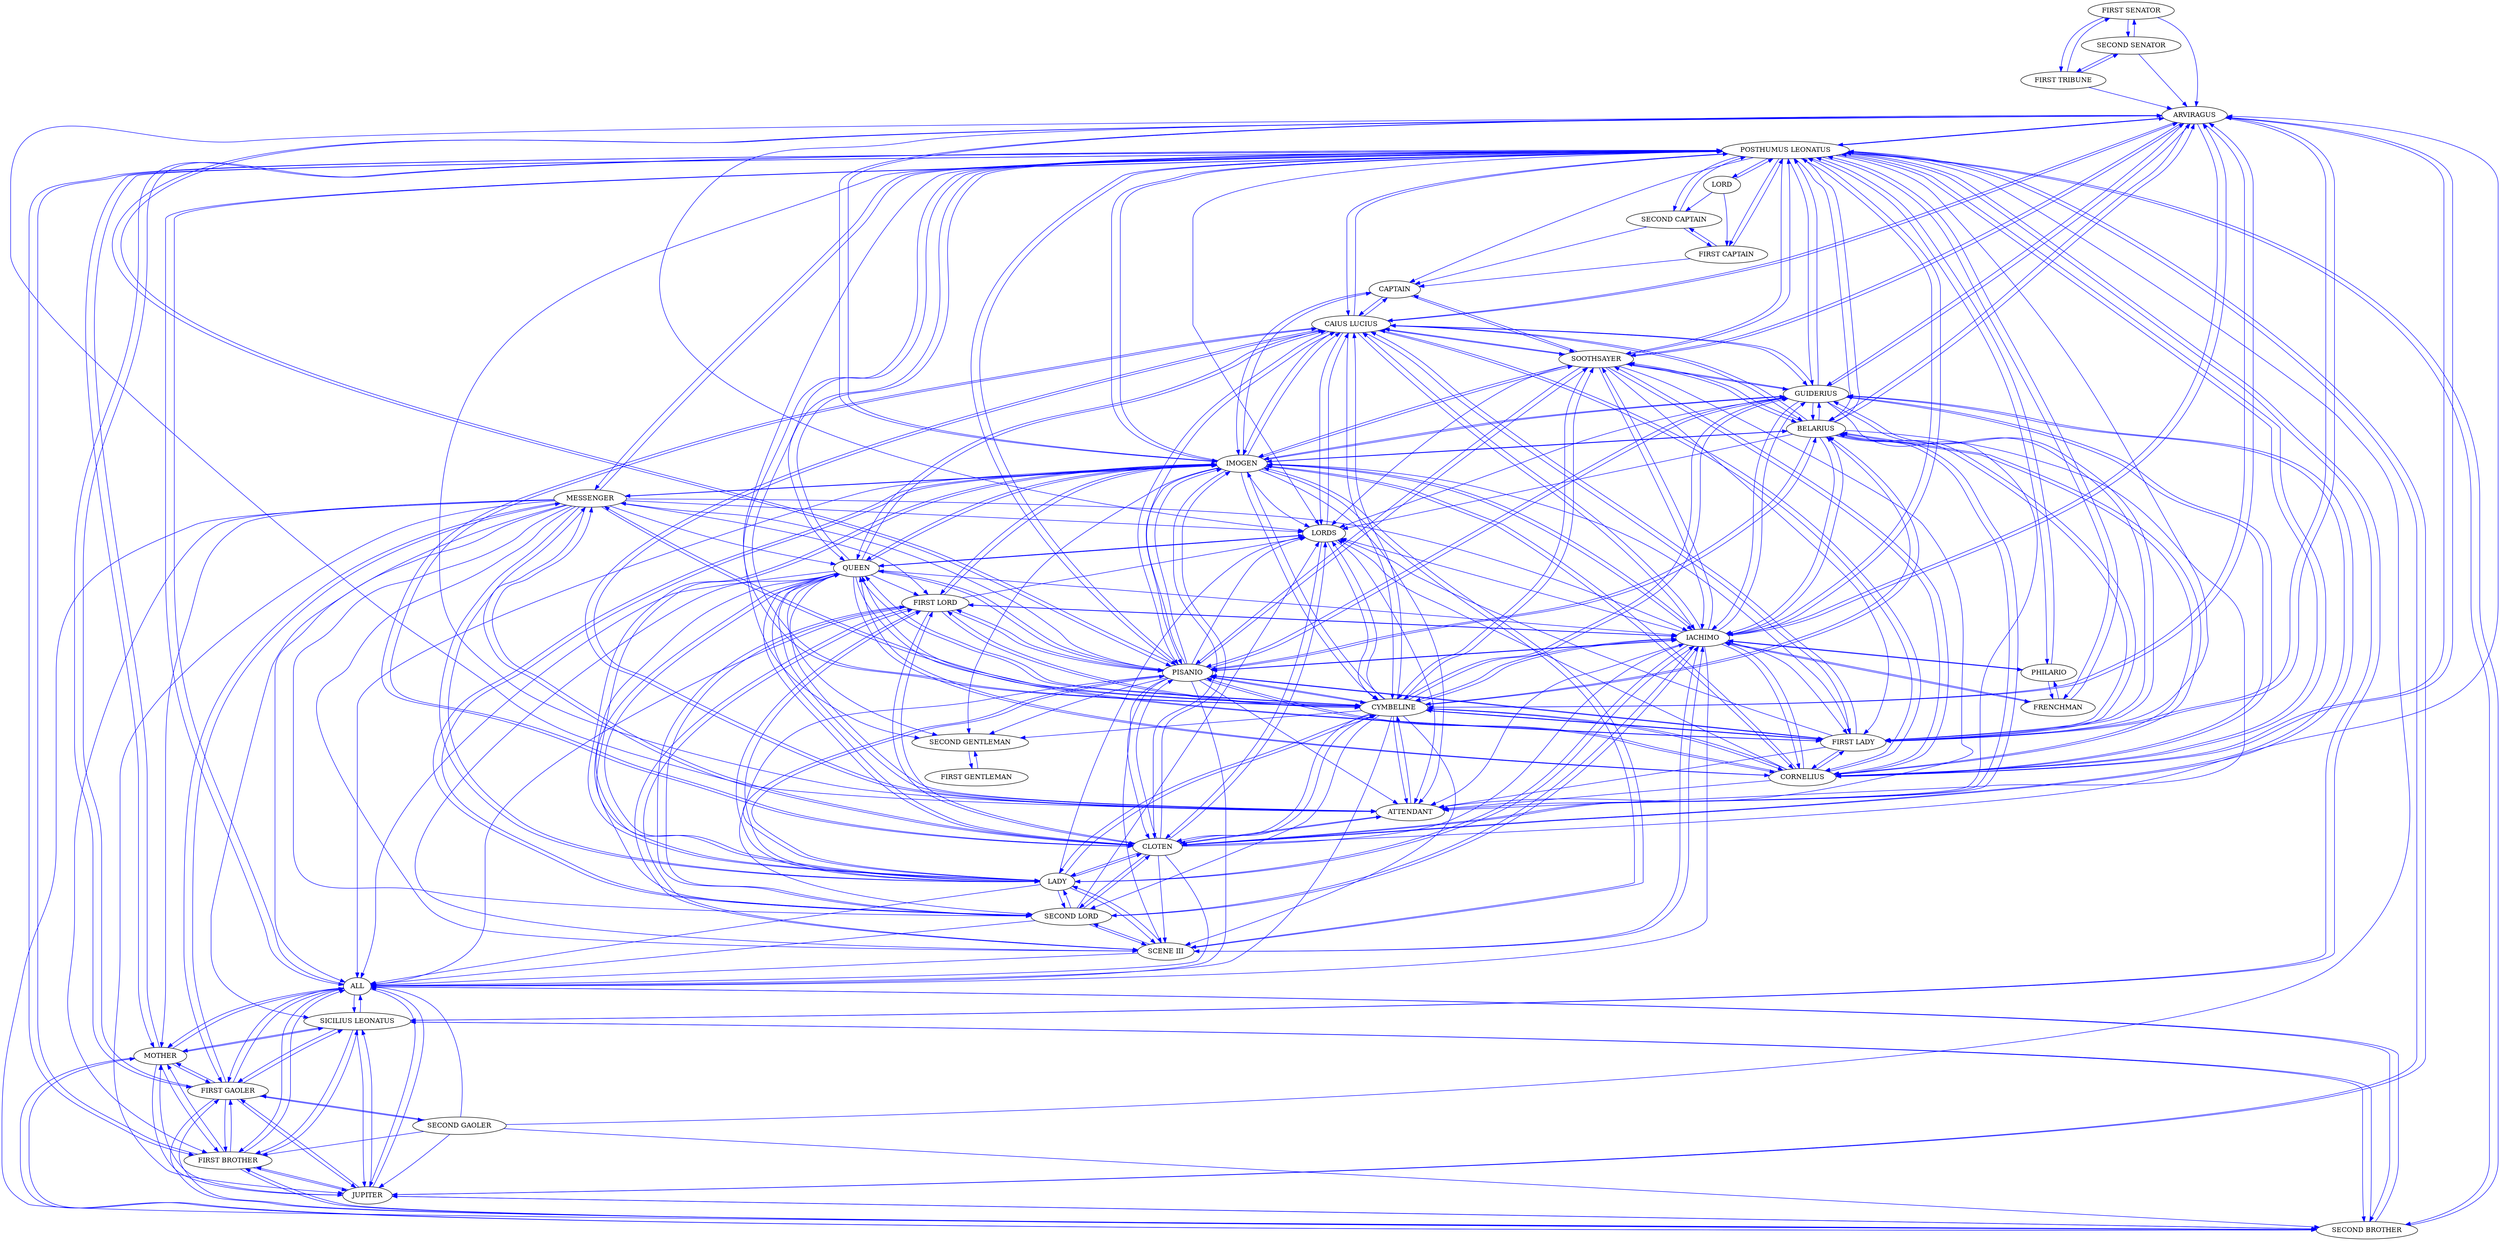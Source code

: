 strict digraph  {
	"FIRST SENATOR" -> "SECOND SENATOR"	 [color=blue,
		weight=15];
	"FIRST SENATOR" -> "FIRST TRIBUNE"	 [color=blue,
		weight=15];
	"FIRST SENATOR" -> ARVIRAGUS	 [color=blue,
		weight=15];
	PHILARIO -> "POSTHUMUS LEONATUS"	 [color=blue,
		weight=29];
	PHILARIO -> FRENCHMAN	 [color=blue,
		weight=18];
	PHILARIO -> IACHIMO	 [color=blue,
		weight=32];
	"SECOND GAOLER" -> "SECOND BROTHER"	 [color=blue,
		weight=1];
	"SECOND GAOLER" -> "POSTHUMUS LEONATUS"	 [color=blue,
		weight=1];
	"SECOND GAOLER" -> ALL	 [color=blue,
		weight=1];
	"SECOND GAOLER" -> JUPITER	 [color=blue,
		weight=1];
	"SECOND GAOLER" -> "FIRST BROTHER"	 [color=blue,
		weight=1];
	"SECOND GAOLER" -> "FIRST GAOLER"	 [color=blue,
		weight=1];
	"SECOND BROTHER" -> "POSTHUMUS LEONATUS"	 [color=blue,
		weight=8];
	"SECOND BROTHER" -> MOTHER	 [color=blue,
		weight=8];
	"SECOND BROTHER" -> ALL	 [color=blue,
		weight=8];
	"SECOND BROTHER" -> JUPITER	 [color=blue,
		weight=8];
	"SECOND BROTHER" -> "FIRST BROTHER"	 [color=blue,
		weight=8];
	"SECOND BROTHER" -> "SICILIUS LEONATUS"	 [color=blue,
		weight=8];
	"SECOND BROTHER" -> "FIRST GAOLER"	 [color=blue,
		weight=8];
	QUEEN -> "SCENE III"	 [color=blue,
		weight=10];
	QUEEN -> "FIRST LADY"	 [color=blue,
		weight=70];
	QUEEN -> "POSTHUMUS LEONATUS"	 [color=blue,
		weight=21];
	QUEEN -> IACHIMO	 [color=blue,
		weight=10];
	QUEEN -> CLOTEN	 [color=blue,
		weight=66];
	QUEEN -> CORNELIUS	 [color=blue,
		weight=27];
	QUEEN -> ALL	 [color=blue,
		weight=10];
	QUEEN -> "SECOND LORD"	 [color=blue,
		weight=10];
	QUEEN -> LADY	 [color=blue,
		weight=10];
	QUEEN -> ATTENDANT	 [color=blue,
		weight=56];
	QUEEN -> "CAIUS LUCIUS"	 [color=blue,
		weight=56];
	QUEEN -> CYMBELINE	 [color=blue,
		weight=55];
	QUEEN -> PISANIO	 [color=blue,
		weight=59];
	QUEEN -> "SECOND GENTLEMAN"	 [color=blue,
		weight=34];
	QUEEN -> "FIRST LORD"	 [color=blue,
		weight=10];
	QUEEN -> LORDS	 [color=blue,
		weight=37];
	QUEEN -> IMOGEN	 [color=blue,
		weight=44];
	"SCENE III" -> IACHIMO	 [color=blue,
		weight=1];
	"SCENE III" -> ALL	 [color=blue,
		weight=1];
	"SCENE III" -> "SECOND LORD"	 [color=blue,
		weight=1];
	"SCENE III" -> LADY	 [color=blue,
		weight=1];
	"SCENE III" -> "FIRST LORD"	 [color=blue,
		weight=1];
	"SCENE III" -> IMOGEN	 [color=blue,
		weight=1];
	"FIRST LADY" -> QUEEN	 [color=blue,
		weight=1];
	"FIRST LADY" -> CORNELIUS	 [color=blue,
		weight=2];
	"FIRST LADY" -> BELARIUS	 [color=blue,
		weight=1];
	"FIRST LADY" -> ATTENDANT	 [color=blue,
		weight=1];
	"FIRST LADY" -> "CAIUS LUCIUS"	 [color=blue,
		weight=1];
	"FIRST LADY" -> GUIDERIUS	 [color=blue,
		weight=1];
	"FIRST LADY" -> CYMBELINE	 [color=blue,
		weight=1];
	"FIRST LADY" -> PISANIO	 [color=blue,
		weight=1];
	"FIRST LADY" -> LORDS	 [color=blue,
		weight=1];
	"FIRST LADY" -> ARVIRAGUS	 [color=blue,
		weight=1];
	"POSTHUMUS LEONATUS" -> PHILARIO	 [color=blue,
		weight=148];
	"POSTHUMUS LEONATUS" -> "SECOND BROTHER"	 [color=blue,
		weight=65];
	"POSTHUMUS LEONATUS" -> QUEEN	 [color=blue,
		weight=29];
	"POSTHUMUS LEONATUS" -> "FIRST LADY"	 [color=blue,
		weight=44];
	"POSTHUMUS LEONATUS" -> "FIRST CAPTAIN"	 [color=blue,
		weight=88];
	"POSTHUMUS LEONATUS" -> MOTHER	 [color=blue,
		weight=38];
	"POSTHUMUS LEONATUS" -> MESSENGER	 [color=blue,
		weight=2];
	"POSTHUMUS LEONATUS" -> FRENCHMAN	 [color=blue,
		weight=50];
	"POSTHUMUS LEONATUS" -> IACHIMO	 [color=blue,
		weight=171];
	"POSTHUMUS LEONATUS" -> CORNELIUS	 [color=blue,
		weight=44];
	"POSTHUMUS LEONATUS" -> ALL	 [color=blue,
		weight=65];
	"POSTHUMUS LEONATUS" -> SOOTHSAYER	 [color=blue,
		weight=44];
	"POSTHUMUS LEONATUS" -> JUPITER	 [color=blue,
		weight=65];
	"POSTHUMUS LEONATUS" -> "SECOND CAPTAIN"	 [color=blue,
		weight=88];
	"POSTHUMUS LEONATUS" -> BELARIUS	 [color=blue,
		weight=77];
	"POSTHUMUS LEONATUS" -> ATTENDANT	 [color=blue,
		weight=44];
	"POSTHUMUS LEONATUS" -> "CAIUS LUCIUS"	 [color=blue,
		weight=44];
	"POSTHUMUS LEONATUS" -> GUIDERIUS	 [color=blue,
		weight=44];
	"POSTHUMUS LEONATUS" -> CYMBELINE	 [color=blue,
		weight=47];
	"POSTHUMUS LEONATUS" -> PISANIO	 [color=blue,
		weight=44];
	"POSTHUMUS LEONATUS" -> "SECOND GENTLEMAN"	 [color=blue,
		weight=29];
	"POSTHUMUS LEONATUS" -> "FIRST BROTHER"	 [color=blue,
		weight=65];
	"POSTHUMUS LEONATUS" -> "SICILIUS LEONATUS"	 [color=blue,
		weight=38];
	"POSTHUMUS LEONATUS" -> LORDS	 [color=blue,
		weight=47];
	"POSTHUMUS LEONATUS" -> CAPTAIN	 [color=blue,
		weight=3];
	"POSTHUMUS LEONATUS" -> LORD	 [color=blue,
		weight=65];
	"POSTHUMUS LEONATUS" -> ARVIRAGUS	 [color=blue,
		weight=44];
	"POSTHUMUS LEONATUS" -> IMOGEN	 [color=blue,
		weight=73];
	"POSTHUMUS LEONATUS" -> "FIRST GAOLER"	 [color=blue,
		weight=65];
	"FIRST CAPTAIN" -> "POSTHUMUS LEONATUS"	 [color=blue,
		weight=4];
	"FIRST CAPTAIN" -> "SECOND CAPTAIN"	 [color=blue,
		weight=4];
	"FIRST CAPTAIN" -> CAPTAIN	 [color=blue,
		weight=4];
	MOTHER -> "SECOND BROTHER"	 [color=blue,
		weight=12];
	MOTHER -> "POSTHUMUS LEONATUS"	 [color=blue,
		weight=12];
	MOTHER -> ALL	 [color=blue,
		weight=12];
	MOTHER -> JUPITER	 [color=blue,
		weight=12];
	MOTHER -> "FIRST BROTHER"	 [color=blue,
		weight=12];
	MOTHER -> "SICILIUS LEONATUS"	 [color=blue,
		weight=12];
	MOTHER -> "FIRST GAOLER"	 [color=blue,
		weight=12];
	MESSENGER -> "SECOND BROTHER"	 [color=blue,
		weight=1];
	MESSENGER -> QUEEN	 [color=blue,
		weight=2];
	MESSENGER -> "SCENE III"	 [color=blue,
		weight=2];
	MESSENGER -> "POSTHUMUS LEONATUS"	 [color=blue,
		weight=1];
	MESSENGER -> MOTHER	 [color=blue,
		weight=1];
	MESSENGER -> IACHIMO	 [color=blue,
		weight=2];
	MESSENGER -> CLOTEN	 [color=blue,
		weight=2];
	MESSENGER -> ALL	 [color=blue,
		weight=3];
	MESSENGER -> JUPITER	 [color=blue,
		weight=1];
	MESSENGER -> "SECOND LORD"	 [color=blue,
		weight=2];
	MESSENGER -> LADY	 [color=blue,
		weight=2];
	MESSENGER -> CYMBELINE	 [color=blue,
		weight=2];
	MESSENGER -> "FIRST LORD"	 [color=blue,
		weight=2];
	MESSENGER -> "FIRST BROTHER"	 [color=blue,
		weight=1];
	MESSENGER -> "SICILIUS LEONATUS"	 [color=blue,
		weight=1];
	MESSENGER -> LORDS	 [color=blue,
		weight=2];
	MESSENGER -> IMOGEN	 [color=blue,
		weight=2];
	MESSENGER -> "FIRST GAOLER"	 [color=blue,
		weight=1];
	"SECOND SENATOR" -> "FIRST SENATOR"	 [color=blue,
		weight=1];
	"SECOND SENATOR" -> "FIRST TRIBUNE"	 [color=blue,
		weight=1];
	"SECOND SENATOR" -> ARVIRAGUS	 [color=blue,
		weight=1];
	FRENCHMAN -> PHILARIO	 [color=blue,
		weight=22];
	FRENCHMAN -> "POSTHUMUS LEONATUS"	 [color=blue,
		weight=18];
	FRENCHMAN -> IACHIMO	 [color=blue,
		weight=21];
	IACHIMO -> PHILARIO	 [color=blue,
		weight=147];
	IACHIMO -> "SCENE III"	 [color=blue,
		weight=41];
	IACHIMO -> "FIRST LADY"	 [color=blue,
		weight=76];
	IACHIMO -> "POSTHUMUS LEONATUS"	 [color=blue,
		weight=217];
	IACHIMO -> FRENCHMAN	 [color=blue,
		weight=74];
	IACHIMO -> CORNELIUS	 [color=blue,
		weight=76];
	IACHIMO -> ALL	 [color=blue,
		weight=41];
	IACHIMO -> SOOTHSAYER	 [color=blue,
		weight=76];
	IACHIMO -> BELARIUS	 [color=blue,
		weight=87];
	IACHIMO -> "SECOND LORD"	 [color=blue,
		weight=41];
	IACHIMO -> LADY	 [color=blue,
		weight=41];
	IACHIMO -> ATTENDANT	 [color=blue,
		weight=76];
	IACHIMO -> "CAIUS LUCIUS"	 [color=blue,
		weight=87];
	IACHIMO -> GUIDERIUS	 [color=blue,
		weight=87];
	IACHIMO -> CYMBELINE	 [color=blue,
		weight=77];
	IACHIMO -> PISANIO	 [color=blue,
		weight=110];
	IACHIMO -> "FIRST LORD"	 [color=blue,
		weight=41];
	IACHIMO -> LORDS	 [color=blue,
		weight=76];
	IACHIMO -> ARVIRAGUS	 [color=blue,
		weight=87];
	IACHIMO -> IMOGEN	 [color=blue,
		weight=273];
	CLOTEN -> QUEEN	 [color=blue,
		weight=82];
	CLOTEN -> "SCENE III"	 [color=blue,
		weight=80];
	CLOTEN -> MESSENGER	 [color=blue,
		weight=48];
	CLOTEN -> IACHIMO	 [color=blue,
		weight=80];
	CLOTEN -> ALL	 [color=blue,
		weight=32];
	CLOTEN -> BELARIUS	 [color=blue,
		weight=23];
	CLOTEN -> "SECOND LORD"	 [color=blue,
		weight=115];
	CLOTEN -> LADY	 [color=blue,
		weight=52];
	CLOTEN -> ATTENDANT	 [color=blue,
		weight=105];
	CLOTEN -> "CAIUS LUCIUS"	 [color=blue,
		weight=128];
	CLOTEN -> GUIDERIUS	 [color=blue,
		weight=23];
	CLOTEN -> CYMBELINE	 [color=blue,
		weight=77];
	CLOTEN -> PISANIO	 [color=blue,
		weight=66];
	CLOTEN -> "FIRST LORD"	 [color=blue,
		weight=115];
	CLOTEN -> LORDS	 [color=blue,
		weight=139];
	CLOTEN -> ARVIRAGUS	 [color=blue,
		weight=23];
	CLOTEN -> IMOGEN	 [color=blue,
		weight=100];
	CORNELIUS -> QUEEN	 [color=blue,
		weight=26];
	CORNELIUS -> "FIRST LADY"	 [color=blue,
		weight=74];
	CORNELIUS -> "POSTHUMUS LEONATUS"	 [color=blue,
		weight=17];
	CORNELIUS -> IACHIMO	 [color=blue,
		weight=17];
	CORNELIUS -> SOOTHSAYER	 [color=blue,
		weight=17];
	CORNELIUS -> BELARIUS	 [color=blue,
		weight=48];
	CORNELIUS -> ATTENDANT	 [color=blue,
		weight=48];
	CORNELIUS -> "CAIUS LUCIUS"	 [color=blue,
		weight=48];
	CORNELIUS -> GUIDERIUS	 [color=blue,
		weight=48];
	CORNELIUS -> CYMBELINE	 [color=blue,
		weight=48];
	CORNELIUS -> PISANIO	 [color=blue,
		weight=64];
	CORNELIUS -> LORDS	 [color=blue,
		weight=48];
	CORNELIUS -> ARVIRAGUS	 [color=blue,
		weight=48];
	CORNELIUS -> IMOGEN	 [color=blue,
		weight=17];
	ALL -> "SECOND BROTHER"	 [color=blue,
		weight=1];
	ALL -> "POSTHUMUS LEONATUS"	 [color=blue,
		weight=1];
	ALL -> MOTHER	 [color=blue,
		weight=1];
	ALL -> JUPITER	 [color=blue,
		weight=1];
	ALL -> "FIRST BROTHER"	 [color=blue,
		weight=1];
	ALL -> "SICILIUS LEONATUS"	 [color=blue,
		weight=1];
	ALL -> "FIRST GAOLER"	 [color=blue,
		weight=1];
	SOOTHSAYER -> "FIRST LADY"	 [color=blue,
		weight=36];
	SOOTHSAYER -> "POSTHUMUS LEONATUS"	 [color=blue,
		weight=36];
	SOOTHSAYER -> IACHIMO	 [color=blue,
		weight=36];
	SOOTHSAYER -> CORNELIUS	 [color=blue,
		weight=36];
	SOOTHSAYER -> BELARIUS	 [color=blue,
		weight=36];
	SOOTHSAYER -> ATTENDANT	 [color=blue,
		weight=36];
	SOOTHSAYER -> "CAIUS LUCIUS"	 [color=blue,
		weight=43];
	SOOTHSAYER -> GUIDERIUS	 [color=blue,
		weight=36];
	SOOTHSAYER -> CYMBELINE	 [color=blue,
		weight=36];
	SOOTHSAYER -> PISANIO	 [color=blue,
		weight=36];
	SOOTHSAYER -> LORDS	 [color=blue,
		weight=36];
	SOOTHSAYER -> CAPTAIN	 [color=blue,
		weight=7];
	SOOTHSAYER -> ARVIRAGUS	 [color=blue,
		weight=36];
	SOOTHSAYER -> IMOGEN	 [color=blue,
		weight=43];
	JUPITER -> "SECOND BROTHER"	 [color=blue,
		weight=21];
	JUPITER -> "POSTHUMUS LEONATUS"	 [color=blue,
		weight=21];
	JUPITER -> MOTHER	 [color=blue,
		weight=21];
	JUPITER -> ALL	 [color=blue,
		weight=21];
	JUPITER -> "FIRST BROTHER"	 [color=blue,
		weight=21];
	JUPITER -> "SICILIUS LEONATUS"	 [color=blue,
		weight=21];
	JUPITER -> "FIRST GAOLER"	 [color=blue,
		weight=21];
	"SECOND CAPTAIN" -> "POSTHUMUS LEONATUS"	 [color=blue,
		weight=7];
	"SECOND CAPTAIN" -> "FIRST CAPTAIN"	 [color=blue,
		weight=7];
	"SECOND CAPTAIN" -> CAPTAIN	 [color=blue,
		weight=7];
	"FIRST GENTLEMAN" -> "SECOND GENTLEMAN"	 [color=blue,
		weight=67];
	BELARIUS -> "FIRST LADY"	 [color=blue,
		weight=80];
	BELARIUS -> "POSTHUMUS LEONATUS"	 [color=blue,
		weight=75];
	BELARIUS -> IACHIMO	 [color=blue,
		weight=75];
	BELARIUS -> CLOTEN	 [color=blue,
		weight=5];
	BELARIUS -> CORNELIUS	 [color=blue,
		weight=72];
	BELARIUS -> SOOTHSAYER	 [color=blue,
		weight=72];
	BELARIUS -> ATTENDANT	 [color=blue,
		weight=80];
	BELARIUS -> "CAIUS LUCIUS"	 [color=blue,
		weight=194];
	BELARIUS -> GUIDERIUS	 [color=blue,
		weight=315];
	BELARIUS -> CYMBELINE	 [color=blue,
		weight=80];
	BELARIUS -> PISANIO	 [color=blue,
		weight=80];
	BELARIUS -> LORDS	 [color=blue,
		weight=80];
	BELARIUS -> ARVIRAGUS	 [color=blue,
		weight=315];
	BELARIUS -> IMOGEN	 [color=blue,
		weight=214];
	"SECOND LORD" -> "SCENE III"	 [color=blue,
		weight=2];
	"SECOND LORD" -> IACHIMO	 [color=blue,
		weight=2];
	"SECOND LORD" -> CLOTEN	 [color=blue,
		weight=31];
	"SECOND LORD" -> ALL	 [color=blue,
		weight=2];
	"SECOND LORD" -> LADY	 [color=blue,
		weight=2];
	"SECOND LORD" -> "FIRST LORD"	 [color=blue,
		weight=32];
	"SECOND LORD" -> LORDS	 [color=blue,
		weight=45];
	"SECOND LORD" -> IMOGEN	 [color=blue,
		weight=2];
	LADY -> QUEEN	 [color=blue,
		weight=9];
	LADY -> "SCENE III"	 [color=blue,
		weight=11];
	LADY -> MESSENGER	 [color=blue,
		weight=9];
	LADY -> IACHIMO	 [color=blue,
		weight=11];
	LADY -> CLOTEN	 [color=blue,
		weight=9];
	LADY -> ALL	 [color=blue,
		weight=2];
	LADY -> "SECOND LORD"	 [color=blue,
		weight=11];
	LADY -> CYMBELINE	 [color=blue,
		weight=9];
	LADY -> PISANIO	 [color=blue,
		weight=2];
	LADY -> "FIRST LORD"	 [color=blue,
		weight=11];
	LADY -> LORDS	 [color=blue,
		weight=9];
	LADY -> IMOGEN	 [color=blue,
		weight=13];
	ATTENDANT -> QUEEN	 [color=blue,
		weight=3];
	ATTENDANT -> CLOTEN	 [color=blue,
		weight=3];
	ATTENDANT -> "CAIUS LUCIUS"	 [color=blue,
		weight=3];
	ATTENDANT -> CYMBELINE	 [color=blue,
		weight=3];
	"CAIUS LUCIUS" -> QUEEN	 [color=blue,
		weight=29];
	"CAIUS LUCIUS" -> "FIRST LADY"	 [color=blue,
		weight=28];
	"CAIUS LUCIUS" -> "POSTHUMUS LEONATUS"	 [color=blue,
		weight=33];
	"CAIUS LUCIUS" -> IACHIMO	 [color=blue,
		weight=33];
	"CAIUS LUCIUS" -> CLOTEN	 [color=blue,
		weight=29];
	"CAIUS LUCIUS" -> CORNELIUS	 [color=blue,
		weight=28];
	"CAIUS LUCIUS" -> SOOTHSAYER	 [color=blue,
		weight=71];
	"CAIUS LUCIUS" -> BELARIUS	 [color=blue,
		weight=33];
	"CAIUS LUCIUS" -> ATTENDANT	 [color=blue,
		weight=57];
	"CAIUS LUCIUS" -> GUIDERIUS	 [color=blue,
		weight=33];
	"CAIUS LUCIUS" -> CYMBELINE	 [color=blue,
		weight=62];
	"CAIUS LUCIUS" -> PISANIO	 [color=blue,
		weight=28];
	"CAIUS LUCIUS" -> LORDS	 [color=blue,
		weight=57];
	"CAIUS LUCIUS" -> CAPTAIN	 [color=blue,
		weight=43];
	"CAIUS LUCIUS" -> ARVIRAGUS	 [color=blue,
		weight=33];
	"CAIUS LUCIUS" -> IMOGEN	 [color=blue,
		weight=76];
	GUIDERIUS -> "FIRST LADY"	 [color=blue,
		weight=15];
	GUIDERIUS -> "POSTHUMUS LEONATUS"	 [color=blue,
		weight=15];
	GUIDERIUS -> IACHIMO	 [color=blue,
		weight=15];
	GUIDERIUS -> CLOTEN	 [color=blue,
		weight=26];
	GUIDERIUS -> CORNELIUS	 [color=blue,
		weight=15];
	GUIDERIUS -> SOOTHSAYER	 [color=blue,
		weight=15];
	GUIDERIUS -> BELARIUS	 [color=blue,
		weight=165];
	GUIDERIUS -> ATTENDANT	 [color=blue,
		weight=15];
	GUIDERIUS -> "CAIUS LUCIUS"	 [color=blue,
		weight=125];
	GUIDERIUS -> CYMBELINE	 [color=blue,
		weight=15];
	GUIDERIUS -> PISANIO	 [color=blue,
		weight=15];
	GUIDERIUS -> LORDS	 [color=blue,
		weight=15];
	GUIDERIUS -> ARVIRAGUS	 [color=blue,
		weight=165];
	GUIDERIUS -> IMOGEN	 [color=blue,
		weight=135];
	CYMBELINE -> QUEEN	 [color=blue,
		weight=95];
	CYMBELINE -> "SCENE III"	 [color=blue,
		weight=15];
	CYMBELINE -> "FIRST LADY"	 [color=blue,
		weight=180];
	CYMBELINE -> "POSTHUMUS LEONATUS"	 [color=blue,
		weight=144];
	CYMBELINE -> MESSENGER	 [color=blue,
		weight=9];
	CYMBELINE -> IACHIMO	 [color=blue,
		weight=155];
	CYMBELINE -> CLOTEN	 [color=blue,
		weight=75];
	CYMBELINE -> CORNELIUS	 [color=blue,
		weight=162];
	CYMBELINE -> ALL	 [color=blue,
		weight=36];
	CYMBELINE -> SOOTHSAYER	 [color=blue,
		weight=140];
	CYMBELINE -> BELARIUS	 [color=blue,
		weight=180];
	CYMBELINE -> "SECOND LORD"	 [color=blue,
		weight=15];
	CYMBELINE -> LADY	 [color=blue,
		weight=15];
	CYMBELINE -> ATTENDANT	 [color=blue,
		weight=241];
	CYMBELINE -> "CAIUS LUCIUS"	 [color=blue,
		weight=240];
	CYMBELINE -> GUIDERIUS	 [color=blue,
		weight=180];
	CYMBELINE -> PISANIO	 [color=blue,
		weight=201];
	CYMBELINE -> "SECOND GENTLEMAN"	 [color=blue,
		weight=20];
	CYMBELINE -> "FIRST LORD"	 [color=blue,
		weight=36];
	CYMBELINE -> LORDS	 [color=blue,
		weight=277];
	CYMBELINE -> ARVIRAGUS	 [color=blue,
		weight=180];
	CYMBELINE -> IMOGEN	 [color=blue,
		weight=175];
	PISANIO -> QUEEN	 [color=blue,
		weight=11];
	PISANIO -> "SCENE III"	 [color=blue,
		weight=1];
	PISANIO -> "FIRST LADY"	 [color=blue,
		weight=32];
	PISANIO -> "POSTHUMUS LEONATUS"	 [color=blue,
		weight=27];
	PISANIO -> MESSENGER	 [color=blue,
		weight=1];
	PISANIO -> IACHIMO	 [color=blue,
		weight=32];
	PISANIO -> CLOTEN	 [color=blue,
		weight=22];
	PISANIO -> CORNELIUS	 [color=blue,
		weight=27];
	PISANIO -> ALL	 [color=blue,
		weight=91];
	PISANIO -> SOOTHSAYER	 [color=blue,
		weight=27];
	PISANIO -> BELARIUS	 [color=blue,
		weight=29];
	PISANIO -> "SECOND LORD"	 [color=blue,
		weight=1];
	PISANIO -> LADY	 [color=blue,
		weight=1];
	PISANIO -> ATTENDANT	 [color=blue,
		weight=56];
	PISANIO -> "CAIUS LUCIUS"	 [color=blue,
		weight=56];
	PISANIO -> GUIDERIUS	 [color=blue,
		weight=29];
	PISANIO -> CYMBELINE	 [color=blue,
		weight=46];
	PISANIO -> "SECOND GENTLEMAN"	 [color=blue,
		weight=10];
	PISANIO -> "FIRST LORD"	 [color=blue,
		weight=17];
	PISANIO -> LORDS	 [color=blue,
		weight=46];
	PISANIO -> ARVIRAGUS	 [color=blue,
		weight=29];
	PISANIO -> IMOGEN	 [color=blue,
		weight=146];
	"SECOND GENTLEMAN" -> "FIRST GENTLEMAN"	 [color=blue,
		weight=13];
	"FIRST LORD" -> "SCENE III"	 [color=blue,
		weight=5];
	"FIRST LORD" -> IACHIMO	 [color=blue,
		weight=5];
	"FIRST LORD" -> CLOTEN	 [color=blue,
		weight=23];
	"FIRST LORD" -> ALL	 [color=blue,
		weight=21];
	"FIRST LORD" -> "SECOND LORD"	 [color=blue,
		weight=23];
	"FIRST LORD" -> LADY	 [color=blue,
		weight=5];
	"FIRST LORD" -> CYMBELINE	 [color=blue,
		weight=16];
	"FIRST LORD" -> PISANIO	 [color=blue,
		weight=16];
	"FIRST LORD" -> LORDS	 [color=blue,
		weight=39];
	"FIRST LORD" -> IMOGEN	 [color=blue,
		weight=5];
	"FIRST BROTHER" -> "SECOND BROTHER"	 [color=blue,
		weight=12];
	"FIRST BROTHER" -> "POSTHUMUS LEONATUS"	 [color=blue,
		weight=12];
	"FIRST BROTHER" -> MOTHER	 [color=blue,
		weight=12];
	"FIRST BROTHER" -> ALL	 [color=blue,
		weight=12];
	"FIRST BROTHER" -> JUPITER	 [color=blue,
		weight=12];
	"FIRST BROTHER" -> "SICILIUS LEONATUS"	 [color=blue,
		weight=12];
	"FIRST BROTHER" -> "FIRST GAOLER"	 [color=blue,
		weight=12];
	"SICILIUS LEONATUS" -> "SECOND BROTHER"	 [color=blue,
		weight=40];
	"SICILIUS LEONATUS" -> "POSTHUMUS LEONATUS"	 [color=blue,
		weight=40];
	"SICILIUS LEONATUS" -> MOTHER	 [color=blue,
		weight=40];
	"SICILIUS LEONATUS" -> ALL	 [color=blue,
		weight=40];
	"SICILIUS LEONATUS" -> JUPITER	 [color=blue,
		weight=40];
	"SICILIUS LEONATUS" -> "FIRST BROTHER"	 [color=blue,
		weight=40];
	"SICILIUS LEONATUS" -> "FIRST GAOLER"	 [color=blue,
		weight=40];
	"FIRST TRIBUNE" -> "FIRST SENATOR"	 [color=blue,
		weight=3];
	"FIRST TRIBUNE" -> "SECOND SENATOR"	 [color=blue,
		weight=3];
	"FIRST TRIBUNE" -> ARVIRAGUS	 [color=blue,
		weight=3];
	LORDS -> QUEEN	 [color=blue,
		weight=1];
	LORDS -> CLOTEN	 [color=blue,
		weight=1];
	LORDS -> ATTENDANT	 [color=blue,
		weight=1];
	LORDS -> "CAIUS LUCIUS"	 [color=blue,
		weight=1];
	LORDS -> CYMBELINE	 [color=blue,
		weight=1];
	CAPTAIN -> SOOTHSAYER	 [color=blue,
		weight=11];
	CAPTAIN -> "CAIUS LUCIUS"	 [color=blue,
		weight=11];
	CAPTAIN -> IMOGEN	 [color=blue,
		weight=11];
	LORD -> "POSTHUMUS LEONATUS"	 [color=blue,
		weight=7];
	LORD -> "FIRST CAPTAIN"	 [color=blue,
		weight=7];
	LORD -> "SECOND CAPTAIN"	 [color=blue,
		weight=7];
	ARVIRAGUS -> "FIRST LADY"	 [color=blue,
		weight=9];
	ARVIRAGUS -> "POSTHUMUS LEONATUS"	 [color=blue,
		weight=10];
	ARVIRAGUS -> IACHIMO	 [color=blue,
		weight=10];
	ARVIRAGUS -> CORNELIUS	 [color=blue,
		weight=9];
	ARVIRAGUS -> SOOTHSAYER	 [color=blue,
		weight=9];
	ARVIRAGUS -> BELARIUS	 [color=blue,
		weight=145];
	ARVIRAGUS -> ATTENDANT	 [color=blue,
		weight=9];
	ARVIRAGUS -> "CAIUS LUCIUS"	 [color=blue,
		weight=101];
	ARVIRAGUS -> GUIDERIUS	 [color=blue,
		weight=145];
	ARVIRAGUS -> CYMBELINE	 [color=blue,
		weight=9];
	ARVIRAGUS -> PISANIO	 [color=blue,
		weight=9];
	ARVIRAGUS -> LORDS	 [color=blue,
		weight=9];
	ARVIRAGUS -> IMOGEN	 [color=blue,
		weight=114];
	IMOGEN -> QUEEN	 [color=blue,
		weight=99];
	IMOGEN -> "SCENE III"	 [color=blue,
		weight=64];
	IMOGEN -> "FIRST LADY"	 [color=blue,
		weight=36];
	IMOGEN -> "POSTHUMUS LEONATUS"	 [color=blue,
		weight=54];
	IMOGEN -> MESSENGER	 [color=blue,
		weight=54];
	IMOGEN -> IACHIMO	 [color=blue,
		weight=175];
	IMOGEN -> CLOTEN	 [color=blue,
		weight=54];
	IMOGEN -> CORNELIUS	 [color=blue,
		weight=36];
	IMOGEN -> ALL	 [color=blue,
		weight=145];
	IMOGEN -> SOOTHSAYER	 [color=blue,
		weight=57];
	IMOGEN -> BELARIUS	 [color=blue,
		weight=92];
	IMOGEN -> "SECOND LORD"	 [color=blue,
		weight=64];
	IMOGEN -> LADY	 [color=blue,
		weight=12];
	IMOGEN -> ATTENDANT	 [color=blue,
		weight=36];
	IMOGEN -> "CAIUS LUCIUS"	 [color=blue,
		weight=125];
	IMOGEN -> GUIDERIUS	 [color=blue,
		weight=92];
	IMOGEN -> CYMBELINE	 [color=blue,
		weight=109];
	IMOGEN -> PISANIO	 [color=blue,
		weight=299];
	IMOGEN -> "SECOND GENTLEMAN"	 [color=blue,
		weight=45];
	IMOGEN -> "FIRST LORD"	 [color=blue,
		weight=64];
	IMOGEN -> LORDS	 [color=blue,
		weight=109];
	IMOGEN -> CAPTAIN	 [color=blue,
		weight=21];
	IMOGEN -> ARVIRAGUS	 [color=blue,
		weight=92];
	"FIRST GAOLER" -> "SECOND GAOLER"	 [color=blue,
		weight=2];
	"FIRST GAOLER" -> "SECOND BROTHER"	 [color=blue,
		weight=45];
	"FIRST GAOLER" -> "POSTHUMUS LEONATUS"	 [color=blue,
		weight=36];
	"FIRST GAOLER" -> MOTHER	 [color=blue,
		weight=43];
	"FIRST GAOLER" -> MESSENGER	 [color=blue,
		weight=1];
	"FIRST GAOLER" -> ALL	 [color=blue,
		weight=45];
	"FIRST GAOLER" -> JUPITER	 [color=blue,
		weight=45];
	"FIRST GAOLER" -> "FIRST BROTHER"	 [color=blue,
		weight=45];
	"FIRST GAOLER" -> "SICILIUS LEONATUS"	 [color=blue,
		weight=43];
}
